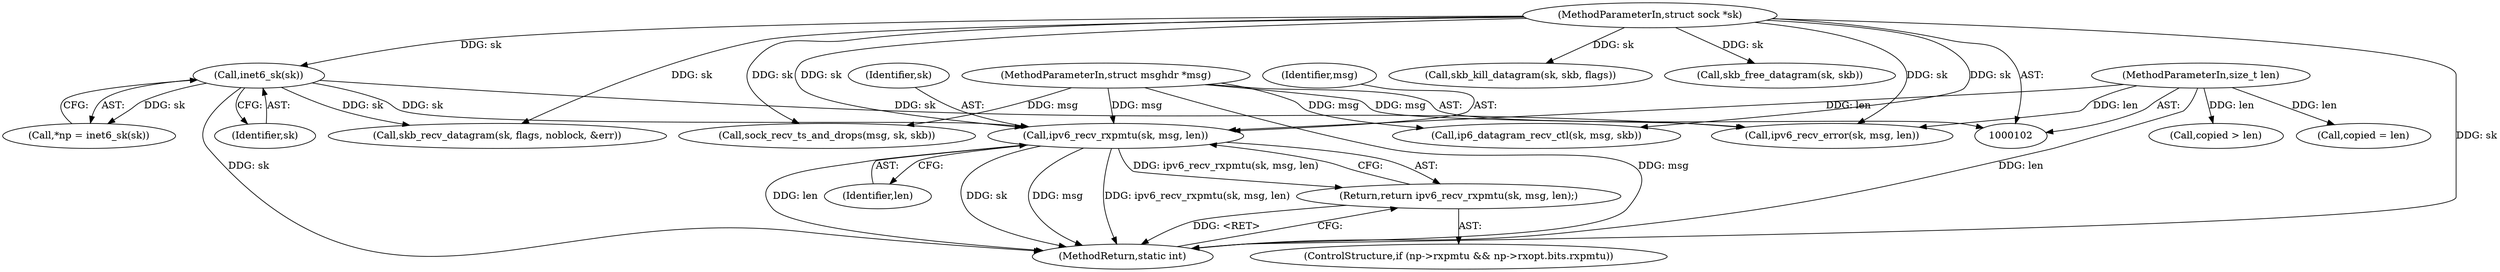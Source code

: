 digraph "0_linux_bceaa90240b6019ed73b49965eac7d167610be69_3@API" {
"1000156" [label="(Call,ipv6_recv_rxpmtu(sk, msg, len))"];
"1000114" [label="(Call,inet6_sk(sk))"];
"1000104" [label="(MethodParameterIn,struct sock *sk)"];
"1000105" [label="(MethodParameterIn,struct msghdr *msg)"];
"1000106" [label="(MethodParameterIn,size_t len)"];
"1000155" [label="(Return,return ipv6_recv_rxpmtu(sk, msg, len);)"];
"1000288" [label="(Call,sock_recv_ts_and_drops(msg, sk, skb))"];
"1000162" [label="(Call,skb_recv_datagram(sk, flags, noblock, &err))"];
"1000156" [label="(Call,ipv6_recv_rxpmtu(sk, msg, len))"];
"1000178" [label="(Call,copied > len)"];
"1000112" [label="(Call,*np = inet6_sk(sk))"];
"1000157" [label="(Identifier,sk)"];
"1000139" [label="(Call,ipv6_recv_error(sk, msg, len))"];
"1000105" [label="(MethodParameterIn,struct msghdr *msg)"];
"1000182" [label="(Call,copied = len)"];
"1000114" [label="(Call,inet6_sk(sk))"];
"1000159" [label="(Identifier,len)"];
"1000143" [label="(ControlStructure,if (np->rxpmtu && np->rxopt.bits.rxpmtu))"];
"1000115" [label="(Identifier,sk)"];
"1000337" [label="(MethodReturn,static int)"];
"1000104" [label="(MethodParameterIn,struct sock *sk)"];
"1000106" [label="(MethodParameterIn,size_t len)"];
"1000155" [label="(Return,return ipv6_recv_rxpmtu(sk, msg, len);)"];
"1000158" [label="(Identifier,msg)"];
"1000298" [label="(Call,ip6_datagram_recv_ctl(sk, msg, skb))"];
"1000322" [label="(Call,skb_kill_datagram(sk, skb, flags))"];
"1000315" [label="(Call,skb_free_datagram(sk, skb))"];
"1000156" -> "1000155"  [label="AST: "];
"1000156" -> "1000159"  [label="CFG: "];
"1000157" -> "1000156"  [label="AST: "];
"1000158" -> "1000156"  [label="AST: "];
"1000159" -> "1000156"  [label="AST: "];
"1000155" -> "1000156"  [label="CFG: "];
"1000156" -> "1000337"  [label="DDG: len"];
"1000156" -> "1000337"  [label="DDG: sk"];
"1000156" -> "1000337"  [label="DDG: msg"];
"1000156" -> "1000337"  [label="DDG: ipv6_recv_rxpmtu(sk, msg, len)"];
"1000156" -> "1000155"  [label="DDG: ipv6_recv_rxpmtu(sk, msg, len)"];
"1000114" -> "1000156"  [label="DDG: sk"];
"1000104" -> "1000156"  [label="DDG: sk"];
"1000105" -> "1000156"  [label="DDG: msg"];
"1000106" -> "1000156"  [label="DDG: len"];
"1000114" -> "1000112"  [label="AST: "];
"1000114" -> "1000115"  [label="CFG: "];
"1000115" -> "1000114"  [label="AST: "];
"1000112" -> "1000114"  [label="CFG: "];
"1000114" -> "1000337"  [label="DDG: sk"];
"1000114" -> "1000112"  [label="DDG: sk"];
"1000104" -> "1000114"  [label="DDG: sk"];
"1000114" -> "1000139"  [label="DDG: sk"];
"1000114" -> "1000162"  [label="DDG: sk"];
"1000104" -> "1000102"  [label="AST: "];
"1000104" -> "1000337"  [label="DDG: sk"];
"1000104" -> "1000139"  [label="DDG: sk"];
"1000104" -> "1000162"  [label="DDG: sk"];
"1000104" -> "1000288"  [label="DDG: sk"];
"1000104" -> "1000298"  [label="DDG: sk"];
"1000104" -> "1000315"  [label="DDG: sk"];
"1000104" -> "1000322"  [label="DDG: sk"];
"1000105" -> "1000102"  [label="AST: "];
"1000105" -> "1000337"  [label="DDG: msg"];
"1000105" -> "1000139"  [label="DDG: msg"];
"1000105" -> "1000288"  [label="DDG: msg"];
"1000105" -> "1000298"  [label="DDG: msg"];
"1000106" -> "1000102"  [label="AST: "];
"1000106" -> "1000337"  [label="DDG: len"];
"1000106" -> "1000139"  [label="DDG: len"];
"1000106" -> "1000178"  [label="DDG: len"];
"1000106" -> "1000182"  [label="DDG: len"];
"1000155" -> "1000143"  [label="AST: "];
"1000337" -> "1000155"  [label="CFG: "];
"1000155" -> "1000337"  [label="DDG: <RET>"];
}
